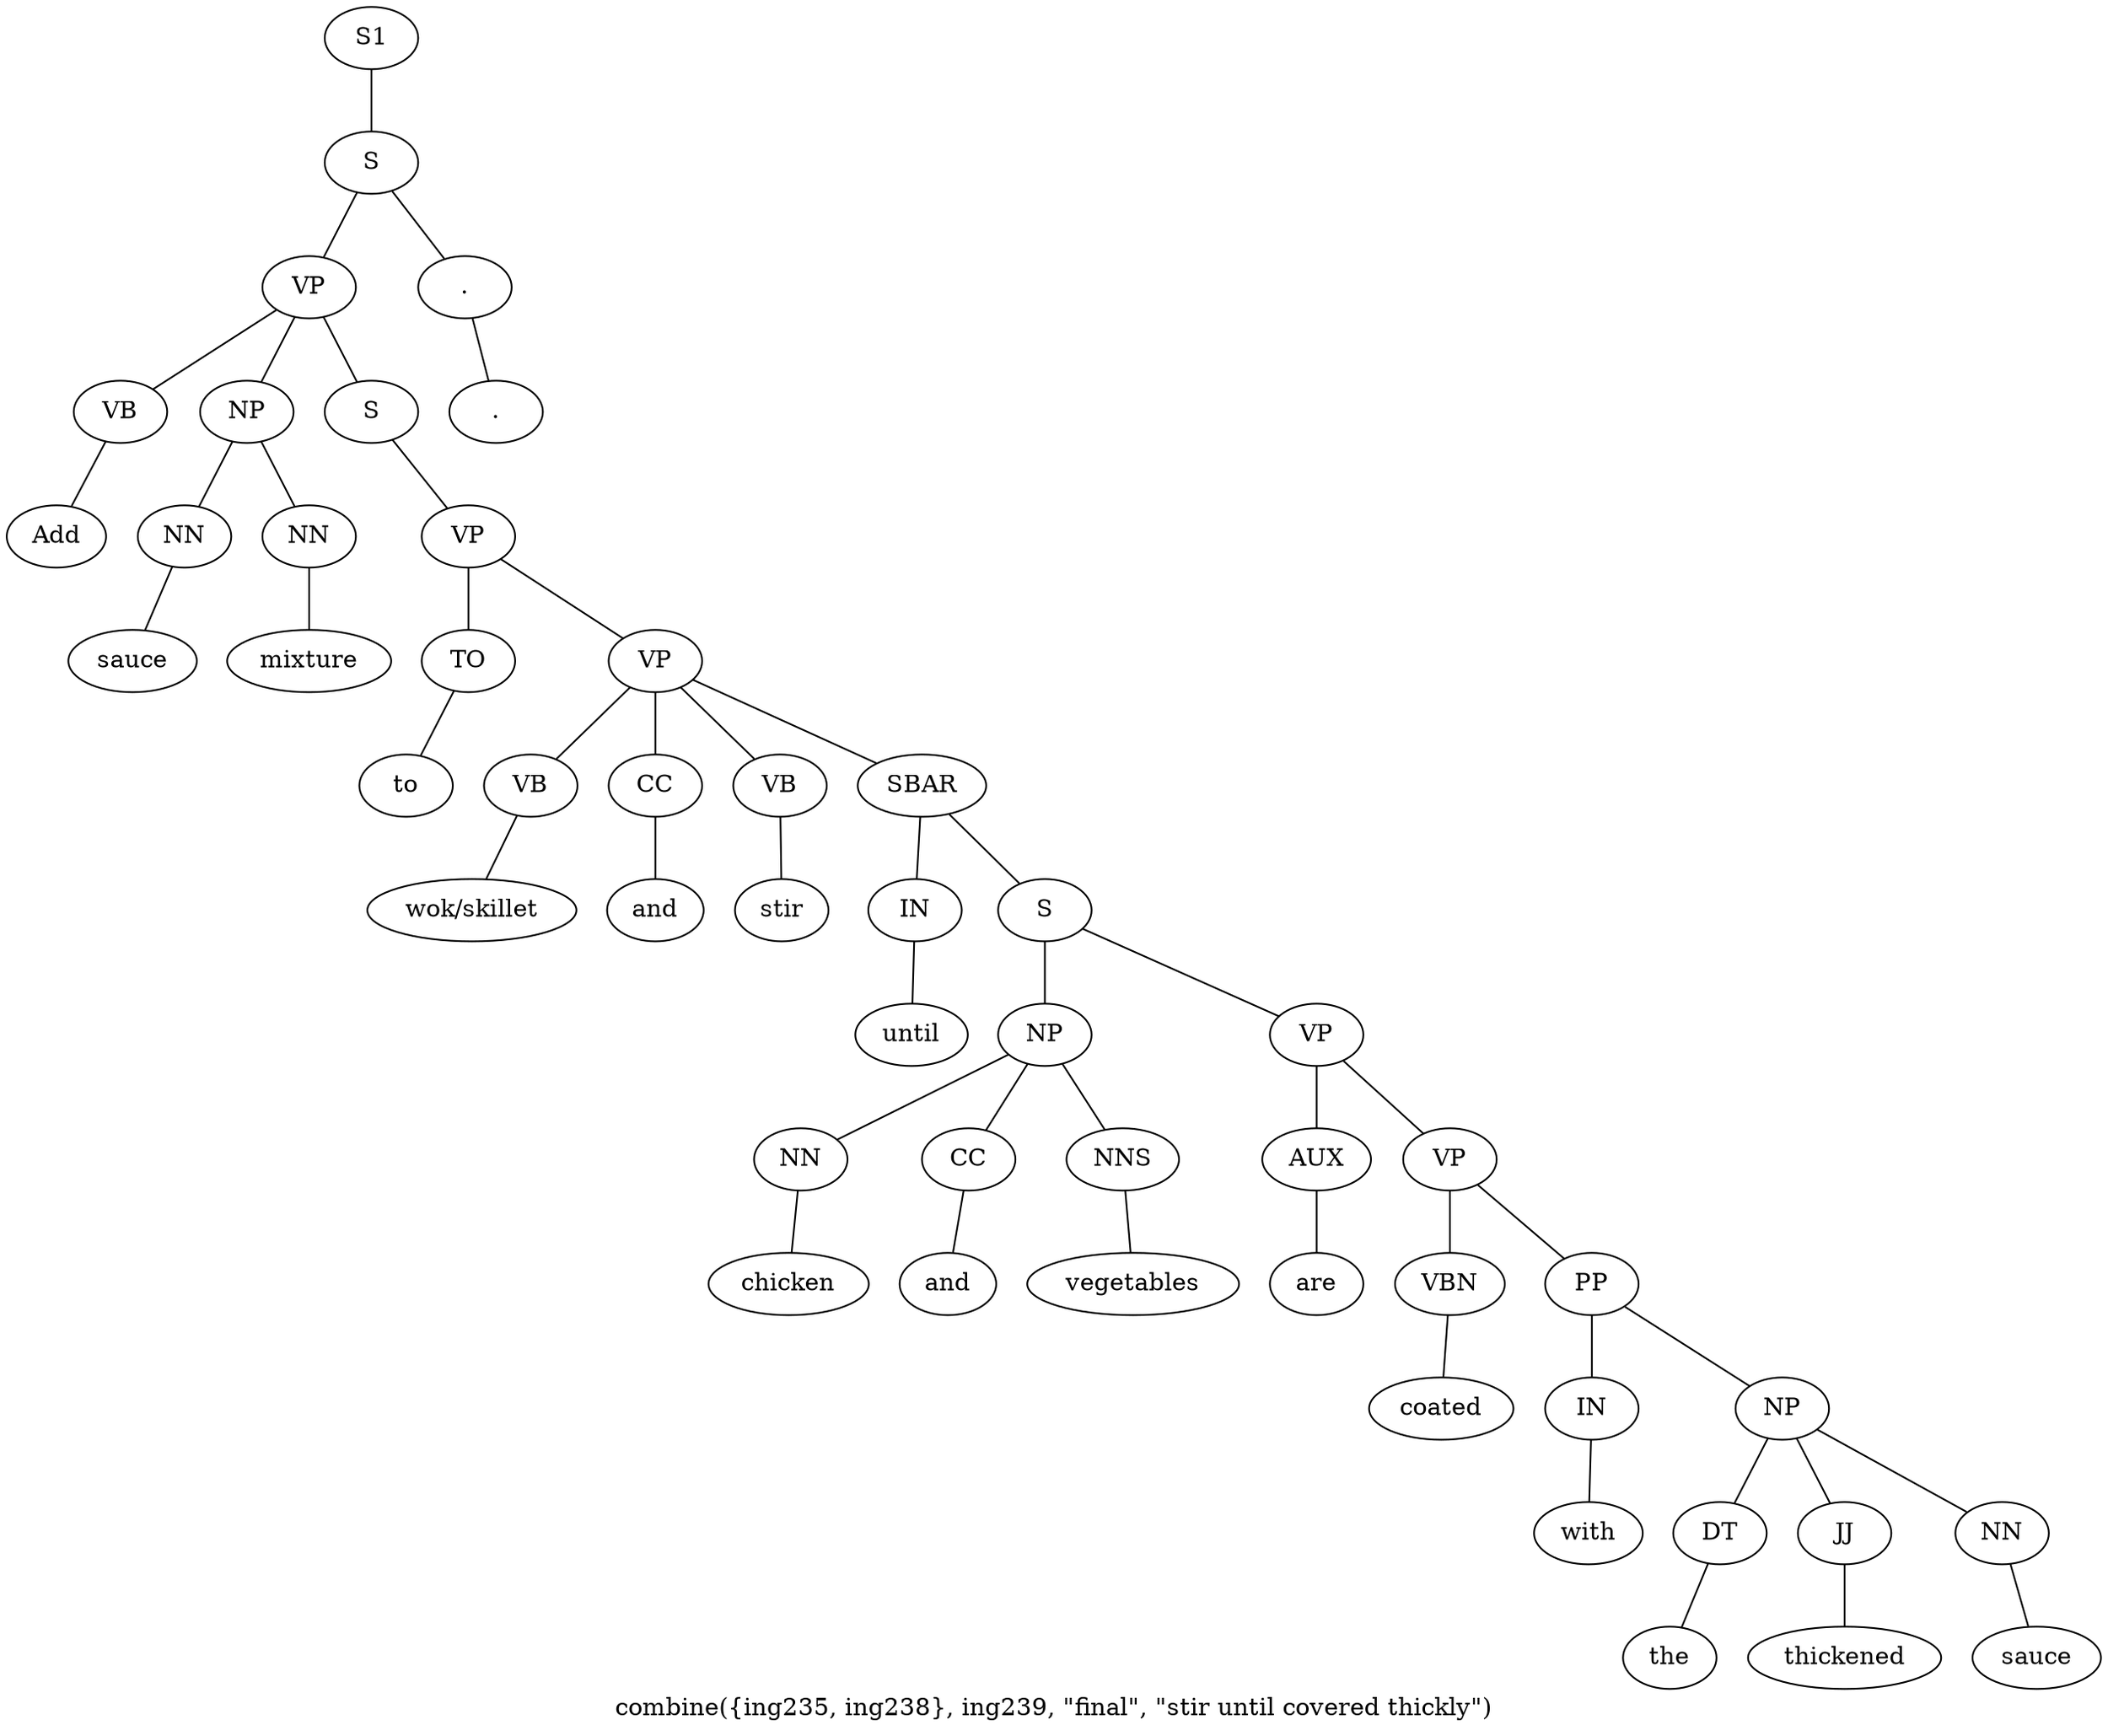 graph SyntaxGraph {
	label = "combine({ing235, ing238}, ing239, \"final\", \"stir until covered thickly\")";
	Node0 [label="S1"];
	Node1 [label="S"];
	Node2 [label="VP"];
	Node3 [label="VB"];
	Node4 [label="Add"];
	Node5 [label="NP"];
	Node6 [label="NN"];
	Node7 [label="sauce"];
	Node8 [label="NN"];
	Node9 [label="mixture"];
	Node10 [label="S"];
	Node11 [label="VP"];
	Node12 [label="TO"];
	Node13 [label="to"];
	Node14 [label="VP"];
	Node15 [label="VB"];
	Node16 [label="wok/skillet"];
	Node17 [label="CC"];
	Node18 [label="and"];
	Node19 [label="VB"];
	Node20 [label="stir"];
	Node21 [label="SBAR"];
	Node22 [label="IN"];
	Node23 [label="until"];
	Node24 [label="S"];
	Node25 [label="NP"];
	Node26 [label="NN"];
	Node27 [label="chicken"];
	Node28 [label="CC"];
	Node29 [label="and"];
	Node30 [label="NNS"];
	Node31 [label="vegetables"];
	Node32 [label="VP"];
	Node33 [label="AUX"];
	Node34 [label="are"];
	Node35 [label="VP"];
	Node36 [label="VBN"];
	Node37 [label="coated"];
	Node38 [label="PP"];
	Node39 [label="IN"];
	Node40 [label="with"];
	Node41 [label="NP"];
	Node42 [label="DT"];
	Node43 [label="the"];
	Node44 [label="JJ"];
	Node45 [label="thickened"];
	Node46 [label="NN"];
	Node47 [label="sauce"];
	Node48 [label="."];
	Node49 [label="."];

	Node0 -- Node1;
	Node1 -- Node2;
	Node1 -- Node48;
	Node2 -- Node3;
	Node2 -- Node5;
	Node2 -- Node10;
	Node3 -- Node4;
	Node5 -- Node6;
	Node5 -- Node8;
	Node6 -- Node7;
	Node8 -- Node9;
	Node10 -- Node11;
	Node11 -- Node12;
	Node11 -- Node14;
	Node12 -- Node13;
	Node14 -- Node15;
	Node14 -- Node17;
	Node14 -- Node19;
	Node14 -- Node21;
	Node15 -- Node16;
	Node17 -- Node18;
	Node19 -- Node20;
	Node21 -- Node22;
	Node21 -- Node24;
	Node22 -- Node23;
	Node24 -- Node25;
	Node24 -- Node32;
	Node25 -- Node26;
	Node25 -- Node28;
	Node25 -- Node30;
	Node26 -- Node27;
	Node28 -- Node29;
	Node30 -- Node31;
	Node32 -- Node33;
	Node32 -- Node35;
	Node33 -- Node34;
	Node35 -- Node36;
	Node35 -- Node38;
	Node36 -- Node37;
	Node38 -- Node39;
	Node38 -- Node41;
	Node39 -- Node40;
	Node41 -- Node42;
	Node41 -- Node44;
	Node41 -- Node46;
	Node42 -- Node43;
	Node44 -- Node45;
	Node46 -- Node47;
	Node48 -- Node49;
}